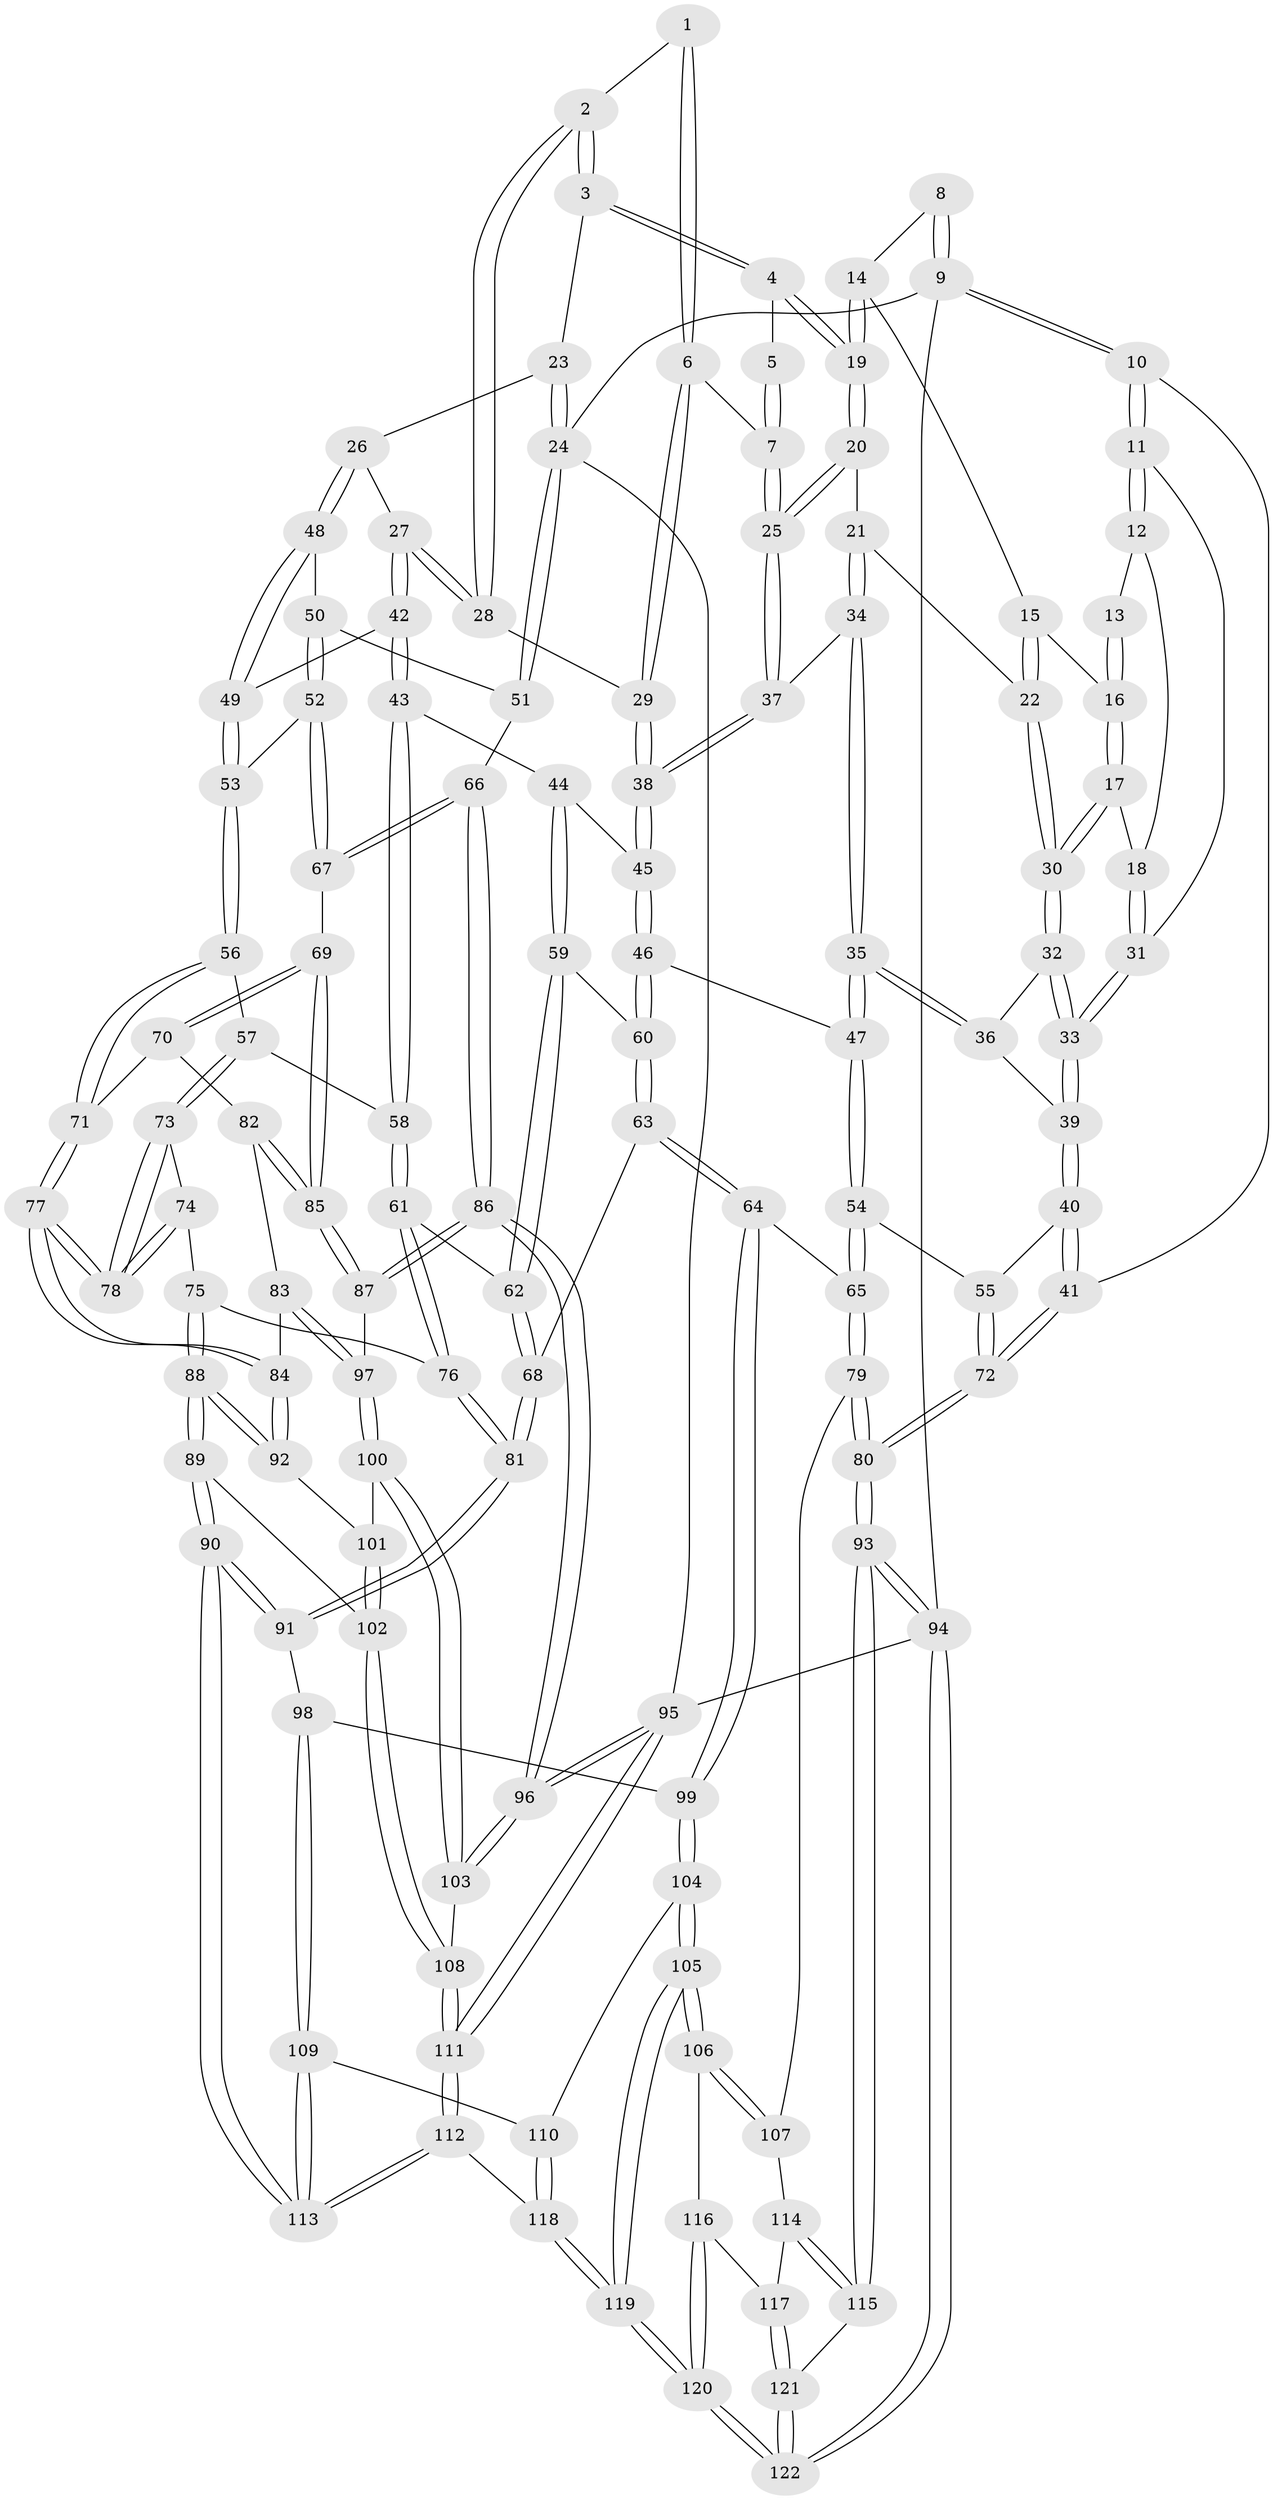 // coarse degree distribution, {4: 0.36470588235294116, 5: 0.47058823529411764, 3: 0.03529411764705882, 6: 0.11764705882352941, 7: 0.011764705882352941}
// Generated by graph-tools (version 1.1) at 2025/21/03/04/25 18:21:26]
// undirected, 122 vertices, 302 edges
graph export_dot {
graph [start="1"]
  node [color=gray90,style=filled];
  1 [pos="+0.5289226761984229+0.04860985159746722"];
  2 [pos="+0.6388626956891569+0.01797870447302507"];
  3 [pos="+0.7528256664861288+0"];
  4 [pos="+0.3170668058368954+0"];
  5 [pos="+0.5229724620335704+0.04686545066209208"];
  6 [pos="+0.5304429841779247+0.11776468658237707"];
  7 [pos="+0.4355362092188406+0.11381557075973715"];
  8 [pos="+0.2012359097198598+0"];
  9 [pos="+0+0"];
  10 [pos="+0+0.13414023783124002"];
  11 [pos="+0.012651738190440217+0.11296247691692204"];
  12 [pos="+0.07011092658784453+0.022950343450609922"];
  13 [pos="+0.08512994318780637+0"];
  14 [pos="+0.2861146233913386+0"];
  15 [pos="+0.17119398972491506+0.03730018903871244"];
  16 [pos="+0.13665053996214938+0.10544485519664915"];
  17 [pos="+0.13549139397771512+0.11237861566482231"];
  18 [pos="+0.1318142652800961+0.11272128679784166"];
  19 [pos="+0.30573505134547235+0"];
  20 [pos="+0.3215329999908885+0"];
  21 [pos="+0.22294373202546017+0.12938394334371128"];
  22 [pos="+0.1849906700372384+0.13584649158441323"];
  23 [pos="+0.813994331571269+0"];
  24 [pos="+1+0"];
  25 [pos="+0.40343209984213774+0.11716521253713946"];
  26 [pos="+0.8447919521536795+0.1292648825455684"];
  27 [pos="+0.620783160200199+0.1448320579472131"];
  28 [pos="+0.6186836474004672+0.14044462818941952"];
  29 [pos="+0.5991872050934121+0.13759298452372112"];
  30 [pos="+0.16813353555606528+0.14007095794203098"];
  31 [pos="+0.03326581252978445+0.12607136770058688"];
  32 [pos="+0.16340212327881967+0.15297203986282512"];
  33 [pos="+0.07109401477551949+0.19004856531425326"];
  34 [pos="+0.26687160857827635+0.1944133725813292"];
  35 [pos="+0.24221795146796551+0.30851329073058603"];
  36 [pos="+0.16311803134208547+0.20438493016459677"];
  37 [pos="+0.4033891808747412+0.11742514243341903"];
  38 [pos="+0.43073413756148476+0.21973854732097617"];
  39 [pos="+0.07794348531133642+0.2178551316648015"];
  40 [pos="+0.07586806353636197+0.22879680442104683"];
  41 [pos="+0+0.34649594375299064"];
  42 [pos="+0.6244946194180688+0.2340574803402119"];
  43 [pos="+0.6226191796719958+0.23804592668166402"];
  44 [pos="+0.4724425953595613+0.29297507571738907"];
  45 [pos="+0.43855270214659253+0.2766586426287389"];
  46 [pos="+0.3715159949140529+0.30935217132514053"];
  47 [pos="+0.2425109293010693+0.31146038806789683"];
  48 [pos="+0.8485697578818285+0.13849812856878146"];
  49 [pos="+0.819961855725395+0.22779581772047067"];
  50 [pos="+0.9941606559016137+0.17321200117286023"];
  51 [pos="+1+0.17286748174743966"];
  52 [pos="+0.8830943160839594+0.37794792591257426"];
  53 [pos="+0.8451527687730157+0.3712962415756225"];
  54 [pos="+0.1755639122810619+0.38950661342865994"];
  55 [pos="+0.14914827478002812+0.3778153001322507"];
  56 [pos="+0.8110616618817258+0.39402912338996426"];
  57 [pos="+0.7277971293196651+0.408483715586794"];
  58 [pos="+0.6887774283685374+0.4032446925569101"];
  59 [pos="+0.5163174977457665+0.41045075984996404"];
  60 [pos="+0.3806429895168115+0.422717463540138"];
  61 [pos="+0.6154863954221597+0.4463684606405014"];
  62 [pos="+0.5264469492294002+0.4261867911961511"];
  63 [pos="+0.3366632270139677+0.5428142655835926"];
  64 [pos="+0.2547510356228141+0.5815154969867751"];
  65 [pos="+0.2108083914054115+0.5713754439903722"];
  66 [pos="+1+0.3842654339390574"];
  67 [pos="+0.9683106304171059+0.40795709067486197"];
  68 [pos="+0.4409599329649473+0.534204261122094"];
  69 [pos="+0.9331534432591+0.5541279124276283"];
  70 [pos="+0.8298454256622786+0.5141103503614749"];
  71 [pos="+0.8221804203627899+0.5048882479903829"];
  72 [pos="+0+0.3559379708672929"];
  73 [pos="+0.7285676221231199+0.4865180361118595"];
  74 [pos="+0.6838955182852966+0.5718851220437431"];
  75 [pos="+0.6732878777139998+0.5720416609643788"];
  76 [pos="+0.6139462301296934+0.5366037829248491"];
  77 [pos="+0.7615890302031562+0.5993840574663537"];
  78 [pos="+0.7557404007749908+0.5942649603577244"];
  79 [pos="+0.1316191979957028+0.6267335176282809"];
  80 [pos="+0+0.6590999586848113"];
  81 [pos="+0.5441070289953923+0.628819365028498"];
  82 [pos="+0.8551976247119798+0.5766305742663548"];
  83 [pos="+0.7830354711892852+0.6151657391278332"];
  84 [pos="+0.7680620604365157+0.6166878117476048"];
  85 [pos="+0.9336463681188841+0.604532843362332"];
  86 [pos="+1+0.6850546837610166"];
  87 [pos="+0.9530940990961995+0.6495612313220923"];
  88 [pos="+0.6587015435497419+0.6836156644273131"];
  89 [pos="+0.5789160831499764+0.7458454572037878"];
  90 [pos="+0.5666442818733108+0.7479924510295214"];
  91 [pos="+0.5568061626968204+0.7409866456186235"];
  92 [pos="+0.7587245282342848+0.6478995836063842"];
  93 [pos="+0+0.8471186346252266"];
  94 [pos="+0+1"];
  95 [pos="+1+1"];
  96 [pos="+1+0.811489695419501"];
  97 [pos="+0.9370587088252957+0.6627356481229858"];
  98 [pos="+0.4675477748297453+0.7476533248108626"];
  99 [pos="+0.312114299361606+0.6576851681226009"];
  100 [pos="+0.8807800569774831+0.7373313404857964"];
  101 [pos="+0.778734141194112+0.6826478371971951"];
  102 [pos="+0.7295972046644329+0.7913960950651869"];
  103 [pos="+0.8738075971912108+0.8061814193884285"];
  104 [pos="+0.29339017054286043+0.8799077804854332"];
  105 [pos="+0.27819959611289063+0.8887135706213329"];
  106 [pos="+0.22054108234531744+0.8753255461859747"];
  107 [pos="+0.16014748507805482+0.8149232056655614"];
  108 [pos="+0.8290573499492291+0.8804449380649603"];
  109 [pos="+0.38935914543962197+0.8471169149810956"];
  110 [pos="+0.34972335460192155+0.8769652030245729"];
  111 [pos="+0.8291851661945601+1"];
  112 [pos="+0.6158678241488569+1"];
  113 [pos="+0.5792985895029458+0.9600668770854209"];
  114 [pos="+0.07352737873508855+0.8643775910214386"];
  115 [pos="+0+0.869076787820194"];
  116 [pos="+0.16014570306401962+0.9435210009744702"];
  117 [pos="+0.11061286108497476+0.9640940440229002"];
  118 [pos="+0.604711426901603+1"];
  119 [pos="+0.2977346687040935+1"];
  120 [pos="+0.2939393039300101+1"];
  121 [pos="+0.1059877521537518+0.9700490073872063"];
  122 [pos="+0+1"];
  1 -- 2;
  1 -- 6;
  1 -- 6;
  2 -- 3;
  2 -- 3;
  2 -- 28;
  2 -- 28;
  3 -- 4;
  3 -- 4;
  3 -- 23;
  4 -- 5;
  4 -- 19;
  4 -- 19;
  5 -- 7;
  5 -- 7;
  6 -- 7;
  6 -- 29;
  6 -- 29;
  7 -- 25;
  7 -- 25;
  8 -- 9;
  8 -- 9;
  8 -- 14;
  9 -- 10;
  9 -- 10;
  9 -- 24;
  9 -- 94;
  10 -- 11;
  10 -- 11;
  10 -- 41;
  11 -- 12;
  11 -- 12;
  11 -- 31;
  12 -- 13;
  12 -- 18;
  13 -- 16;
  13 -- 16;
  14 -- 15;
  14 -- 19;
  14 -- 19;
  15 -- 16;
  15 -- 22;
  15 -- 22;
  16 -- 17;
  16 -- 17;
  17 -- 18;
  17 -- 30;
  17 -- 30;
  18 -- 31;
  18 -- 31;
  19 -- 20;
  19 -- 20;
  20 -- 21;
  20 -- 25;
  20 -- 25;
  21 -- 22;
  21 -- 34;
  21 -- 34;
  22 -- 30;
  22 -- 30;
  23 -- 24;
  23 -- 24;
  23 -- 26;
  24 -- 51;
  24 -- 51;
  24 -- 95;
  25 -- 37;
  25 -- 37;
  26 -- 27;
  26 -- 48;
  26 -- 48;
  27 -- 28;
  27 -- 28;
  27 -- 42;
  27 -- 42;
  28 -- 29;
  29 -- 38;
  29 -- 38;
  30 -- 32;
  30 -- 32;
  31 -- 33;
  31 -- 33;
  32 -- 33;
  32 -- 33;
  32 -- 36;
  33 -- 39;
  33 -- 39;
  34 -- 35;
  34 -- 35;
  34 -- 37;
  35 -- 36;
  35 -- 36;
  35 -- 47;
  35 -- 47;
  36 -- 39;
  37 -- 38;
  37 -- 38;
  38 -- 45;
  38 -- 45;
  39 -- 40;
  39 -- 40;
  40 -- 41;
  40 -- 41;
  40 -- 55;
  41 -- 72;
  41 -- 72;
  42 -- 43;
  42 -- 43;
  42 -- 49;
  43 -- 44;
  43 -- 58;
  43 -- 58;
  44 -- 45;
  44 -- 59;
  44 -- 59;
  45 -- 46;
  45 -- 46;
  46 -- 47;
  46 -- 60;
  46 -- 60;
  47 -- 54;
  47 -- 54;
  48 -- 49;
  48 -- 49;
  48 -- 50;
  49 -- 53;
  49 -- 53;
  50 -- 51;
  50 -- 52;
  50 -- 52;
  51 -- 66;
  52 -- 53;
  52 -- 67;
  52 -- 67;
  53 -- 56;
  53 -- 56;
  54 -- 55;
  54 -- 65;
  54 -- 65;
  55 -- 72;
  55 -- 72;
  56 -- 57;
  56 -- 71;
  56 -- 71;
  57 -- 58;
  57 -- 73;
  57 -- 73;
  58 -- 61;
  58 -- 61;
  59 -- 60;
  59 -- 62;
  59 -- 62;
  60 -- 63;
  60 -- 63;
  61 -- 62;
  61 -- 76;
  61 -- 76;
  62 -- 68;
  62 -- 68;
  63 -- 64;
  63 -- 64;
  63 -- 68;
  64 -- 65;
  64 -- 99;
  64 -- 99;
  65 -- 79;
  65 -- 79;
  66 -- 67;
  66 -- 67;
  66 -- 86;
  66 -- 86;
  67 -- 69;
  68 -- 81;
  68 -- 81;
  69 -- 70;
  69 -- 70;
  69 -- 85;
  69 -- 85;
  70 -- 71;
  70 -- 82;
  71 -- 77;
  71 -- 77;
  72 -- 80;
  72 -- 80;
  73 -- 74;
  73 -- 78;
  73 -- 78;
  74 -- 75;
  74 -- 78;
  74 -- 78;
  75 -- 76;
  75 -- 88;
  75 -- 88;
  76 -- 81;
  76 -- 81;
  77 -- 78;
  77 -- 78;
  77 -- 84;
  77 -- 84;
  79 -- 80;
  79 -- 80;
  79 -- 107;
  80 -- 93;
  80 -- 93;
  81 -- 91;
  81 -- 91;
  82 -- 83;
  82 -- 85;
  82 -- 85;
  83 -- 84;
  83 -- 97;
  83 -- 97;
  84 -- 92;
  84 -- 92;
  85 -- 87;
  85 -- 87;
  86 -- 87;
  86 -- 87;
  86 -- 96;
  86 -- 96;
  87 -- 97;
  88 -- 89;
  88 -- 89;
  88 -- 92;
  88 -- 92;
  89 -- 90;
  89 -- 90;
  89 -- 102;
  90 -- 91;
  90 -- 91;
  90 -- 113;
  90 -- 113;
  91 -- 98;
  92 -- 101;
  93 -- 94;
  93 -- 94;
  93 -- 115;
  93 -- 115;
  94 -- 122;
  94 -- 122;
  94 -- 95;
  95 -- 96;
  95 -- 96;
  95 -- 111;
  95 -- 111;
  96 -- 103;
  96 -- 103;
  97 -- 100;
  97 -- 100;
  98 -- 99;
  98 -- 109;
  98 -- 109;
  99 -- 104;
  99 -- 104;
  100 -- 101;
  100 -- 103;
  100 -- 103;
  101 -- 102;
  101 -- 102;
  102 -- 108;
  102 -- 108;
  103 -- 108;
  104 -- 105;
  104 -- 105;
  104 -- 110;
  105 -- 106;
  105 -- 106;
  105 -- 119;
  105 -- 119;
  106 -- 107;
  106 -- 107;
  106 -- 116;
  107 -- 114;
  108 -- 111;
  108 -- 111;
  109 -- 110;
  109 -- 113;
  109 -- 113;
  110 -- 118;
  110 -- 118;
  111 -- 112;
  111 -- 112;
  112 -- 113;
  112 -- 113;
  112 -- 118;
  114 -- 115;
  114 -- 115;
  114 -- 117;
  115 -- 121;
  116 -- 117;
  116 -- 120;
  116 -- 120;
  117 -- 121;
  117 -- 121;
  118 -- 119;
  118 -- 119;
  119 -- 120;
  119 -- 120;
  120 -- 122;
  120 -- 122;
  121 -- 122;
  121 -- 122;
}
